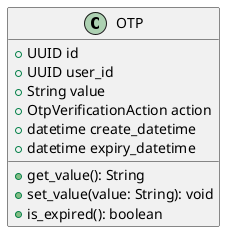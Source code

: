 @startuml
class OTP {
  {field} +UUID id
  +UUID user_id
  +String value
  +OtpVerificationAction action
  +datetime create_datetime
  +datetime expiry_datetime

  {method} +get_value(): String
  +set_value(value: String): void
  +is_expired(): boolean
}
@enduml
